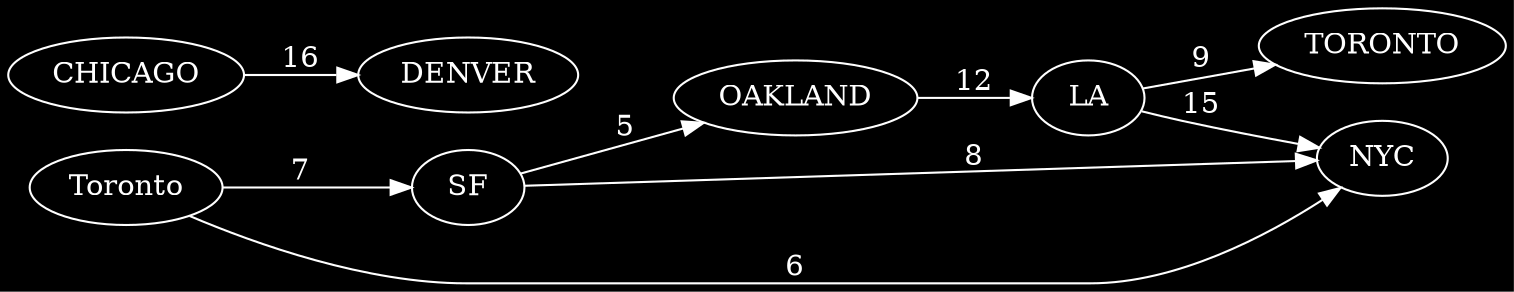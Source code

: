 
digraph {
    rankdir=LR;
    bgcolor="black";

    node [fontcolor="white",color="white"];
    edge [color="white",fontcolor="white"];

    SF -> OAKLAND [label="5",weight="5"];
    SF -> NYC [label="8",weight="8"];
    Toronto -> NYC [label="6",weight="6"];
    Toronto -> SF [label="7",weight="7"];
    OAKLAND -> LA [label="12",weight="12"];
    LA -> NYC [label="15",weight="15"];
    LA -> TORONTO [label="9",weight="9"];
    CHICAGO -> DENVER [label="16",weight="16"];
}

